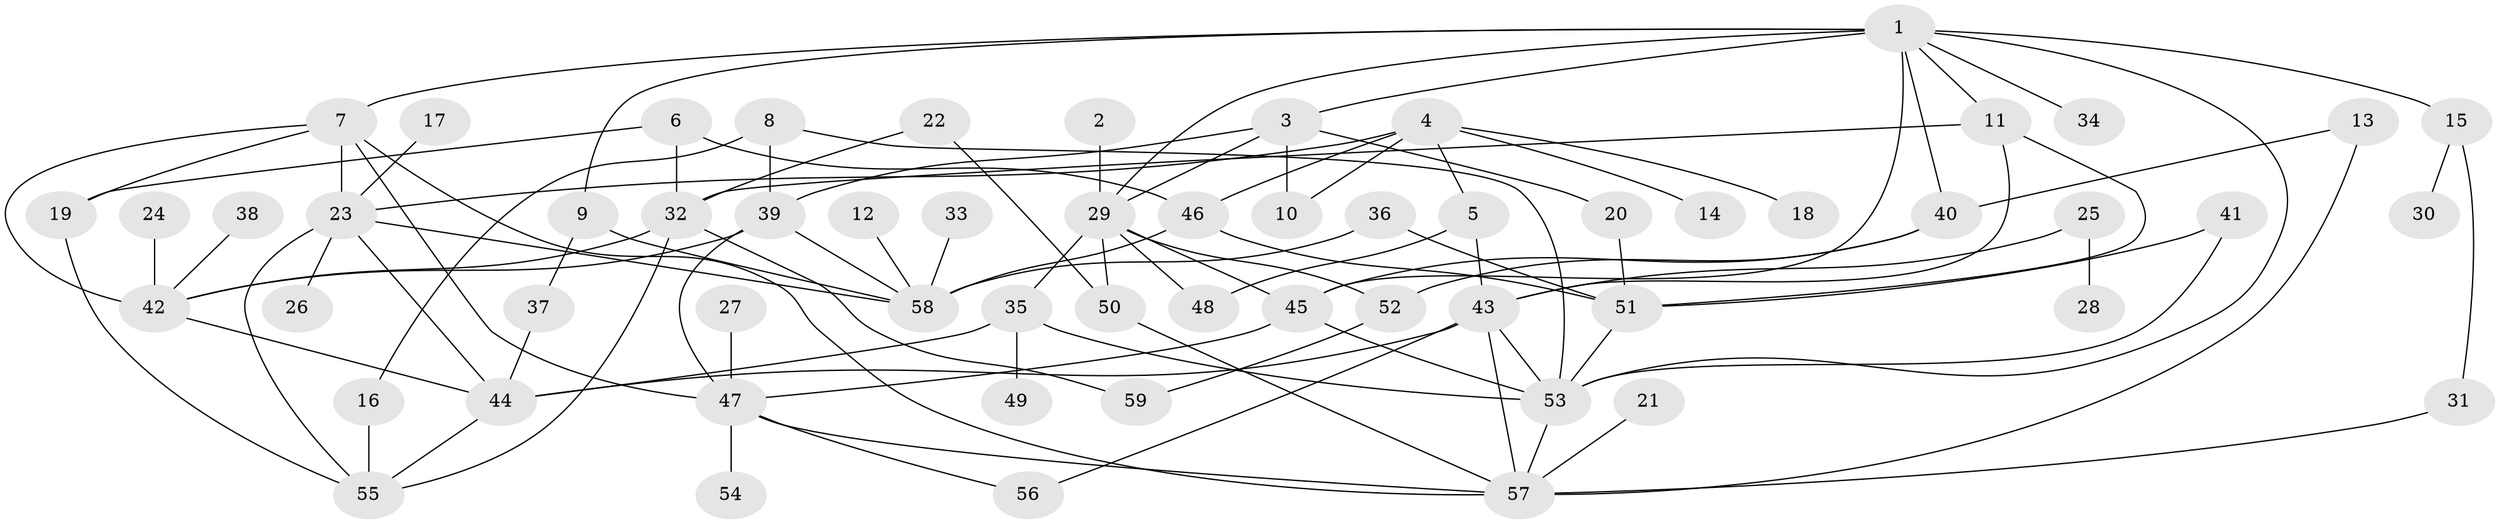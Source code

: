 // original degree distribution, {7: 0.03418803418803419, 6: 0.042735042735042736, 5: 0.06837606837606838, 1: 0.2905982905982906, 3: 0.18803418803418803, 4: 0.1111111111111111, 2: 0.2564102564102564, 8: 0.008547008547008548}
// Generated by graph-tools (version 1.1) at 2025/49/03/09/25 03:49:21]
// undirected, 59 vertices, 100 edges
graph export_dot {
graph [start="1"]
  node [color=gray90,style=filled];
  1;
  2;
  3;
  4;
  5;
  6;
  7;
  8;
  9;
  10;
  11;
  12;
  13;
  14;
  15;
  16;
  17;
  18;
  19;
  20;
  21;
  22;
  23;
  24;
  25;
  26;
  27;
  28;
  29;
  30;
  31;
  32;
  33;
  34;
  35;
  36;
  37;
  38;
  39;
  40;
  41;
  42;
  43;
  44;
  45;
  46;
  47;
  48;
  49;
  50;
  51;
  52;
  53;
  54;
  55;
  56;
  57;
  58;
  59;
  1 -- 3 [weight=1.0];
  1 -- 7 [weight=1.0];
  1 -- 9 [weight=1.0];
  1 -- 11 [weight=1.0];
  1 -- 15 [weight=1.0];
  1 -- 29 [weight=1.0];
  1 -- 34 [weight=1.0];
  1 -- 40 [weight=1.0];
  1 -- 45 [weight=1.0];
  1 -- 53 [weight=1.0];
  2 -- 29 [weight=1.0];
  3 -- 10 [weight=1.0];
  3 -- 20 [weight=1.0];
  3 -- 29 [weight=1.0];
  3 -- 39 [weight=1.0];
  4 -- 5 [weight=1.0];
  4 -- 10 [weight=1.0];
  4 -- 14 [weight=1.0];
  4 -- 18 [weight=1.0];
  4 -- 23 [weight=1.0];
  4 -- 46 [weight=1.0];
  5 -- 43 [weight=1.0];
  5 -- 48 [weight=1.0];
  6 -- 19 [weight=1.0];
  6 -- 32 [weight=1.0];
  6 -- 46 [weight=1.0];
  7 -- 19 [weight=1.0];
  7 -- 23 [weight=1.0];
  7 -- 42 [weight=1.0];
  7 -- 47 [weight=1.0];
  7 -- 57 [weight=1.0];
  8 -- 16 [weight=1.0];
  8 -- 39 [weight=1.0];
  8 -- 53 [weight=1.0];
  9 -- 37 [weight=1.0];
  9 -- 58 [weight=1.0];
  11 -- 32 [weight=1.0];
  11 -- 43 [weight=1.0];
  11 -- 51 [weight=1.0];
  12 -- 58 [weight=1.0];
  13 -- 40 [weight=1.0];
  13 -- 57 [weight=1.0];
  15 -- 30 [weight=1.0];
  15 -- 31 [weight=1.0];
  16 -- 55 [weight=1.0];
  17 -- 23 [weight=1.0];
  19 -- 55 [weight=1.0];
  20 -- 51 [weight=1.0];
  21 -- 57 [weight=1.0];
  22 -- 32 [weight=1.0];
  22 -- 50 [weight=1.0];
  23 -- 26 [weight=1.0];
  23 -- 44 [weight=1.0];
  23 -- 55 [weight=1.0];
  23 -- 58 [weight=1.0];
  24 -- 42 [weight=1.0];
  25 -- 28 [weight=1.0];
  25 -- 43 [weight=1.0];
  27 -- 47 [weight=1.0];
  29 -- 35 [weight=1.0];
  29 -- 45 [weight=1.0];
  29 -- 48 [weight=1.0];
  29 -- 50 [weight=1.0];
  29 -- 52 [weight=1.0];
  31 -- 57 [weight=1.0];
  32 -- 42 [weight=1.0];
  32 -- 55 [weight=1.0];
  32 -- 59 [weight=1.0];
  33 -- 58 [weight=1.0];
  35 -- 44 [weight=1.0];
  35 -- 49 [weight=1.0];
  35 -- 53 [weight=1.0];
  36 -- 51 [weight=1.0];
  36 -- 58 [weight=1.0];
  37 -- 44 [weight=1.0];
  38 -- 42 [weight=1.0];
  39 -- 42 [weight=2.0];
  39 -- 47 [weight=1.0];
  39 -- 58 [weight=1.0];
  40 -- 45 [weight=1.0];
  40 -- 52 [weight=1.0];
  41 -- 51 [weight=1.0];
  41 -- 53 [weight=1.0];
  42 -- 44 [weight=1.0];
  43 -- 44 [weight=1.0];
  43 -- 53 [weight=1.0];
  43 -- 56 [weight=1.0];
  43 -- 57 [weight=1.0];
  44 -- 55 [weight=1.0];
  45 -- 47 [weight=1.0];
  45 -- 53 [weight=1.0];
  46 -- 51 [weight=1.0];
  46 -- 58 [weight=1.0];
  47 -- 54 [weight=1.0];
  47 -- 56 [weight=1.0];
  47 -- 57 [weight=1.0];
  50 -- 57 [weight=1.0];
  51 -- 53 [weight=1.0];
  52 -- 59 [weight=1.0];
  53 -- 57 [weight=1.0];
}
